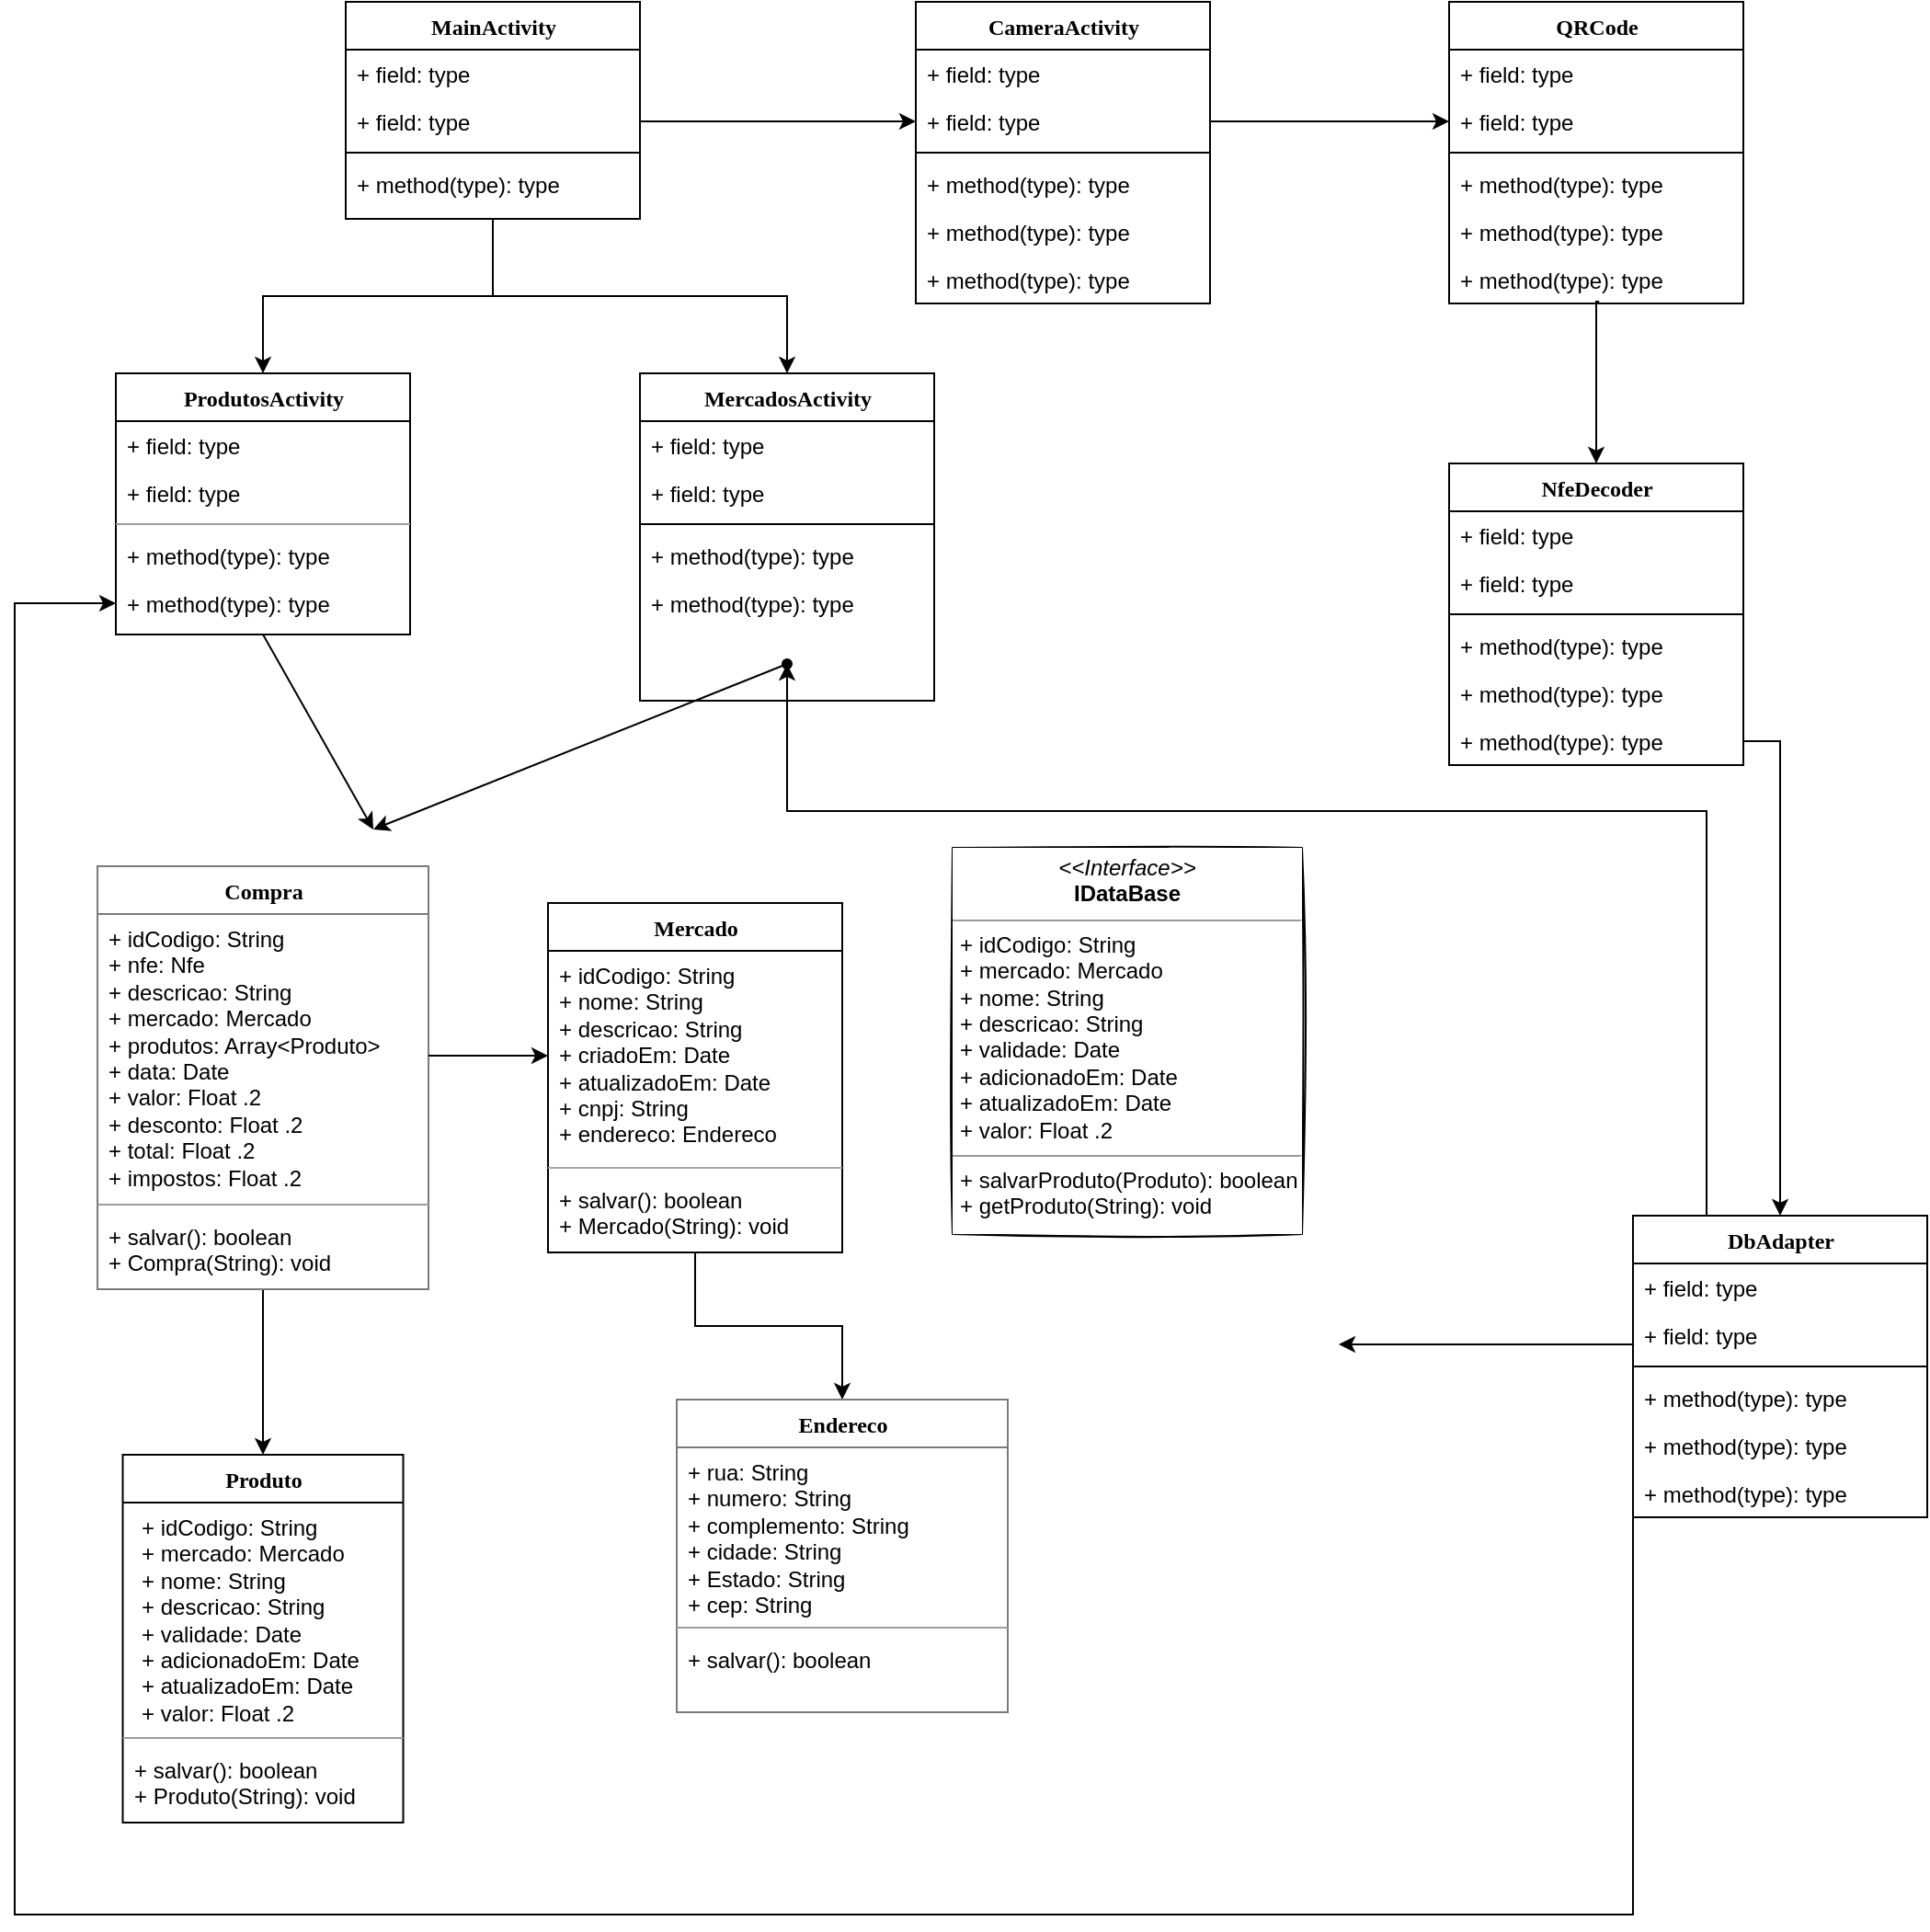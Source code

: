 <mxfile version="15.7.4" type="github">
  <diagram name="Page-1" id="6133507b-19e7-1e82-6fc7-422aa6c4b21f">
    <mxGraphModel dx="1801" dy="1779" grid="1" gridSize="10" guides="1" tooltips="1" connect="1" arrows="1" fold="1" page="1" pageScale="1" pageWidth="1100" pageHeight="850" background="none" math="0" shadow="0">
      <root>
        <mxCell id="0" />
        <mxCell id="1" parent="0" />
        <mxCell id="5zKXGd3uKck9Og05UXul-10" value="" style="rounded=0;whiteSpace=wrap;html=1;shadow=0;glass=0;labelBackgroundColor=default;sketch=1;fontColor=default;strokeColor=#FFFFFF;gradientColor=none;fillColor=none;" parent="1" vertex="1">
          <mxGeometry x="30" y="-390" width="700" height="560" as="geometry" />
        </mxCell>
        <mxCell id="235556782a83e6d0-1" value="Produto" style="swimlane;html=1;fontStyle=1;align=center;verticalAlign=top;childLayout=stackLayout;horizontal=1;startSize=26;horizontalStack=0;resizeParent=1;resizeLast=0;collapsible=1;marginBottom=0;swimlaneFillColor=rgba(255, 255, 255, 1);rounded=0;shadow=0;comic=0;labelBackgroundColor=default;strokeWidth=1;fillColor=rgba(255, 255, 255, 1);fontFamily=Verdana;fontSize=12;glass=0;fontColor=default;" parent="1" vertex="1">
          <mxGeometry x="68.75" y="-50" width="152.5" height="200" as="geometry">
            <mxRectangle x="35" y="436" width="90" height="26" as="alternateBounds" />
          </mxGeometry>
        </mxCell>
        <mxCell id="235556782a83e6d0-5" value="&lt;p style=&quot;margin: 0px 0px 0px 4px&quot;&gt;+ idCodigo: String&lt;br&gt;+ mercado: Mercado&lt;/p&gt;&lt;p style=&quot;margin: 0px 0px 0px 4px&quot;&gt;+ nome: String&lt;/p&gt;&lt;p style=&quot;margin: 0px 0px 0px 4px&quot;&gt;+ descricao: String&lt;/p&gt;&lt;p style=&quot;margin: 0px 0px 0px 4px&quot;&gt;+ validade: Date&lt;/p&gt;&lt;p style=&quot;margin: 0px 0px 0px 4px&quot;&gt;+ adicionadoEm: Date&lt;/p&gt;&lt;p style=&quot;margin: 0px 0px 0px 4px&quot;&gt;+ atualizadoEm: Date&lt;/p&gt;&lt;p style=&quot;margin: 0px 0px 0px 4px&quot;&gt;+ valor: Float .2&lt;/p&gt;" style="text;html=1;strokeColor=none;fillColor=none;align=left;verticalAlign=top;spacingLeft=4;spacingRight=4;whiteSpace=wrap;overflow=hidden;rotatable=0;points=[[0,0.5],[1,0.5]];portConstraint=eastwest;fontColor=default;labelBackgroundColor=default;" parent="235556782a83e6d0-1" vertex="1">
          <mxGeometry y="26" width="152.5" height="124" as="geometry" />
        </mxCell>
        <mxCell id="235556782a83e6d0-6" value="" style="line;html=1;strokeWidth=1;fillColor=none;align=left;verticalAlign=middle;spacingTop=-1;spacingLeft=3;spacingRight=3;rotatable=0;labelPosition=right;points=[];portConstraint=eastwest;fontColor=default;labelBackgroundColor=default;strokeColor=#9C9C9C;" parent="235556782a83e6d0-1" vertex="1">
          <mxGeometry y="150" width="152.5" height="8" as="geometry" />
        </mxCell>
        <mxCell id="235556782a83e6d0-7" value="&lt;span&gt;+ salvar(): boolean&lt;/span&gt;&lt;br&gt;&lt;span&gt;+ Produto(String): void&lt;/span&gt;" style="text;html=1;strokeColor=none;fillColor=none;align=left;verticalAlign=top;spacingLeft=4;spacingRight=4;whiteSpace=wrap;overflow=hidden;rotatable=0;points=[[0,0.5],[1,0.5]];portConstraint=eastwest;fontColor=default;labelBackgroundColor=default;" parent="235556782a83e6d0-1" vertex="1">
          <mxGeometry y="158" width="152.5" height="42" as="geometry" />
        </mxCell>
        <mxCell id="E9A5sJrMkBNimbFMF30y-5" style="edgeStyle=orthogonalEdgeStyle;rounded=0;orthogonalLoop=1;jettySize=auto;html=1;exitX=0.5;exitY=1;exitDx=0;exitDy=0;entryX=0.5;entryY=0;entryDx=0;entryDy=0;" edge="1" parent="1" source="78961159f06e98e8-17" target="78961159f06e98e8-95">
          <mxGeometry relative="1" as="geometry" />
        </mxCell>
        <mxCell id="E9A5sJrMkBNimbFMF30y-6" style="edgeStyle=orthogonalEdgeStyle;rounded=0;orthogonalLoop=1;jettySize=auto;html=1;exitX=0.5;exitY=1;exitDx=0;exitDy=0;entryX=0.5;entryY=0;entryDx=0;entryDy=0;" edge="1" parent="1" source="78961159f06e98e8-17" target="78961159f06e98e8-82">
          <mxGeometry relative="1" as="geometry" />
        </mxCell>
        <mxCell id="78961159f06e98e8-17" value="MainActivity" style="swimlane;html=1;fontStyle=1;align=center;verticalAlign=top;childLayout=stackLayout;horizontal=1;startSize=26;horizontalStack=0;resizeParent=1;resizeLast=0;collapsible=1;marginBottom=0;swimlaneFillColor=rgba(255, 255, 255, 1);rounded=0;shadow=0;comic=0;labelBackgroundColor=default;strokeWidth=1;fillColor=rgba(255, 255, 255, 1);fontFamily=Verdana;fontSize=12;glass=0;fontColor=default;" parent="1" vertex="1">
          <mxGeometry x="190" y="-840" width="160" height="118" as="geometry">
            <mxRectangle x="35" y="-118" width="100" height="26" as="alternateBounds" />
          </mxGeometry>
        </mxCell>
        <mxCell id="78961159f06e98e8-23" value="+ field: type" style="text;html=1;strokeColor=none;fillColor=none;align=left;verticalAlign=top;spacingLeft=4;spacingRight=4;whiteSpace=wrap;overflow=hidden;rotatable=0;points=[[0,0.5],[1,0.5]];portConstraint=eastwest;fontColor=default;labelBackgroundColor=default;" parent="78961159f06e98e8-17" vertex="1">
          <mxGeometry y="26" width="160" height="26" as="geometry" />
        </mxCell>
        <mxCell id="78961159f06e98e8-24" value="+ field: type" style="text;html=1;strokeColor=none;fillColor=none;align=left;verticalAlign=top;spacingLeft=4;spacingRight=4;whiteSpace=wrap;overflow=hidden;rotatable=0;points=[[0,0.5],[1,0.5]];portConstraint=eastwest;fontColor=default;labelBackgroundColor=default;" parent="78961159f06e98e8-17" vertex="1">
          <mxGeometry y="52" width="160" height="26" as="geometry" />
        </mxCell>
        <mxCell id="78961159f06e98e8-19" value="" style="line;html=1;strokeWidth=1;fillColor=none;align=left;verticalAlign=middle;spacingTop=-1;spacingLeft=3;spacingRight=3;rotatable=0;labelPosition=right;points=[];portConstraint=eastwest;fontColor=default;labelBackgroundColor=default;" parent="78961159f06e98e8-17" vertex="1">
          <mxGeometry y="78" width="160" height="8" as="geometry" />
        </mxCell>
        <mxCell id="78961159f06e98e8-27" value="+ method(type): type" style="text;html=1;strokeColor=none;fillColor=none;align=left;verticalAlign=top;spacingLeft=4;spacingRight=4;whiteSpace=wrap;overflow=hidden;rotatable=0;points=[[0,0.5],[1,0.5]];portConstraint=eastwest;fontColor=default;labelBackgroundColor=default;" parent="78961159f06e98e8-17" vertex="1">
          <mxGeometry y="86" width="160" height="26" as="geometry" />
        </mxCell>
        <mxCell id="78961159f06e98e8-43" value="CameraActivity" style="swimlane;html=1;fontStyle=1;align=center;verticalAlign=top;childLayout=stackLayout;horizontal=1;startSize=26;horizontalStack=0;resizeParent=1;resizeLast=0;collapsible=1;marginBottom=0;swimlaneFillColor=default;rounded=0;shadow=0;comic=0;labelBackgroundColor=default;strokeWidth=1;fillColor=default;fontFamily=Verdana;fontSize=12;swimlaneLine=1;glass=0;fontColor=default;" parent="1" vertex="1">
          <mxGeometry x="500" y="-840" width="160" height="164" as="geometry">
            <mxRectangle x="665" y="136.0" width="100" height="26" as="alternateBounds" />
          </mxGeometry>
        </mxCell>
        <mxCell id="78961159f06e98e8-44" value="+ field: type" style="text;html=1;strokeColor=none;fillColor=none;align=left;verticalAlign=top;spacingLeft=4;spacingRight=4;whiteSpace=wrap;overflow=hidden;rotatable=0;points=[[0,0.5],[1,0.5]];portConstraint=eastwest;fontColor=default;labelBackgroundColor=default;" parent="78961159f06e98e8-43" vertex="1">
          <mxGeometry y="26" width="160" height="26" as="geometry" />
        </mxCell>
        <mxCell id="78961159f06e98e8-45" value="+ field: type" style="text;html=1;strokeColor=none;fillColor=none;align=left;verticalAlign=top;spacingLeft=4;spacingRight=4;whiteSpace=wrap;overflow=hidden;rotatable=0;points=[[0,0.5],[1,0.5]];portConstraint=eastwest;fontColor=default;labelBackgroundColor=default;" parent="78961159f06e98e8-43" vertex="1">
          <mxGeometry y="52" width="160" height="26" as="geometry" />
        </mxCell>
        <mxCell id="78961159f06e98e8-51" value="" style="line;html=1;strokeWidth=1;fillColor=none;align=left;verticalAlign=middle;spacingTop=-1;spacingLeft=3;spacingRight=3;rotatable=0;labelPosition=right;points=[];portConstraint=eastwest;fontColor=default;labelBackgroundColor=default;" parent="78961159f06e98e8-43" vertex="1">
          <mxGeometry y="78" width="160" height="8" as="geometry" />
        </mxCell>
        <mxCell id="78961159f06e98e8-52" value="+ method(type): type" style="text;html=1;strokeColor=none;fillColor=none;align=left;verticalAlign=top;spacingLeft=4;spacingRight=4;whiteSpace=wrap;overflow=hidden;rotatable=0;points=[[0,0.5],[1,0.5]];portConstraint=eastwest;fontColor=default;labelBackgroundColor=default;" parent="78961159f06e98e8-43" vertex="1">
          <mxGeometry y="86" width="160" height="26" as="geometry" />
        </mxCell>
        <mxCell id="b94bc138ca980ef-2" value="+ method(type): type" style="text;html=1;strokeColor=none;fillColor=none;align=left;verticalAlign=top;spacingLeft=4;spacingRight=4;whiteSpace=wrap;overflow=hidden;rotatable=0;points=[[0,0.5],[1,0.5]];portConstraint=eastwest;fontColor=default;labelBackgroundColor=default;" parent="78961159f06e98e8-43" vertex="1">
          <mxGeometry y="112" width="160" height="26" as="geometry" />
        </mxCell>
        <mxCell id="b94bc138ca980ef-3" value="+ method(type): type" style="text;html=1;strokeColor=none;fillColor=none;align=left;verticalAlign=top;spacingLeft=4;spacingRight=4;whiteSpace=wrap;overflow=hidden;rotatable=0;points=[[0,0.5],[1,0.5]];portConstraint=eastwest;fontColor=default;labelBackgroundColor=default;" parent="78961159f06e98e8-43" vertex="1">
          <mxGeometry y="138" width="160" height="26" as="geometry" />
        </mxCell>
        <mxCell id="g6gI2_b0DA2nGjBc2nJV-2" value="" style="edgeStyle=orthogonalEdgeStyle;rounded=0;orthogonalLoop=1;jettySize=auto;html=1;entryX=0.5;entryY=0;entryDx=0;entryDy=0;" parent="1" source="78961159f06e98e8-69" target="78961159f06e98e8-108" edge="1">
          <mxGeometry relative="1" as="geometry" />
        </mxCell>
        <mxCell id="78961159f06e98e8-69" value="Mercado" style="swimlane;html=1;fontStyle=1;align=center;verticalAlign=top;childLayout=stackLayout;horizontal=1;startSize=26;horizontalStack=0;resizeParent=1;resizeLast=0;collapsible=1;marginBottom=0;swimlaneFillColor=rgba(255, 255, 255, 1);rounded=0;shadow=0;comic=0;labelBackgroundColor=default;strokeWidth=1;fillColor=rgba(255, 255, 255, 1);fontFamily=Verdana;fontSize=12;glass=0;fontColor=default;" parent="1" vertex="1">
          <mxGeometry x="300" y="-350" width="160" height="190" as="geometry" />
        </mxCell>
        <mxCell id="78961159f06e98e8-70" value="+ idCodigo: String&lt;br&gt;+ nome: String&lt;br&gt;+ descricao: String&lt;br&gt;+ criadoEm: Date&lt;br&gt;+ atualizadoEm: Date&lt;br&gt;+ cnpj: String&lt;br&gt;+ endereco: Endereco" style="text;html=1;strokeColor=none;fillColor=none;align=left;verticalAlign=top;spacingLeft=4;spacingRight=4;whiteSpace=wrap;overflow=hidden;rotatable=0;points=[[0,0.5],[1,0.5]];portConstraint=eastwest;fontColor=default;labelBackgroundColor=default;" parent="78961159f06e98e8-69" vertex="1">
          <mxGeometry y="26" width="160" height="114" as="geometry" />
        </mxCell>
        <mxCell id="78961159f06e98e8-77" value="" style="line;html=1;strokeWidth=1;fillColor=none;align=left;verticalAlign=middle;spacingTop=-1;spacingLeft=3;spacingRight=3;rotatable=0;labelPosition=right;points=[];portConstraint=eastwest;fontColor=default;labelBackgroundColor=default;strokeColor=#A6A6A6;" parent="78961159f06e98e8-69" vertex="1">
          <mxGeometry y="140" width="160" height="8" as="geometry" />
        </mxCell>
        <mxCell id="5zKXGd3uKck9Og05UXul-4" value="&lt;span&gt;+ salvar(): boolean&lt;/span&gt;&lt;br&gt;&lt;span&gt;+ Mercado(String): void&lt;/span&gt;" style="text;html=1;strokeColor=none;fillColor=none;align=left;verticalAlign=top;spacingLeft=4;spacingRight=4;whiteSpace=wrap;overflow=hidden;rotatable=0;points=[[0,0.5],[1,0.5]];portConstraint=eastwest;fontColor=default;labelBackgroundColor=default;" parent="78961159f06e98e8-69" vertex="1">
          <mxGeometry y="148" width="160" height="42" as="geometry" />
        </mxCell>
        <mxCell id="E9A5sJrMkBNimbFMF30y-35" style="rounded=0;orthogonalLoop=1;jettySize=auto;html=1;exitX=0.5;exitY=1;exitDx=0;exitDy=0;entryX=0.25;entryY=0;entryDx=0;entryDy=0;" edge="1" parent="1" source="78961159f06e98e8-82" target="5zKXGd3uKck9Og05UXul-10">
          <mxGeometry relative="1" as="geometry" />
        </mxCell>
        <mxCell id="78961159f06e98e8-82" value="ProdutosActivity" style="swimlane;html=1;fontStyle=1;align=center;verticalAlign=top;childLayout=stackLayout;horizontal=1;startSize=26;horizontalStack=0;resizeParent=1;resizeLast=0;collapsible=1;marginBottom=0;swimlaneFillColor=rgba(255, 255, 255, 1);rounded=0;shadow=0;comic=0;labelBackgroundColor=default;strokeWidth=1;fillColor=rgba(255, 255, 255, 1);fontFamily=Verdana;fontSize=12;glass=0;fontColor=default;" parent="1" vertex="1">
          <mxGeometry x="65" y="-638" width="160" height="142" as="geometry" />
        </mxCell>
        <mxCell id="78961159f06e98e8-84" value="+ field: type" style="text;html=1;strokeColor=none;fillColor=none;align=left;verticalAlign=top;spacingLeft=4;spacingRight=4;whiteSpace=wrap;overflow=hidden;rotatable=0;points=[[0,0.5],[1,0.5]];portConstraint=eastwest;fontColor=default;labelBackgroundColor=default;" parent="78961159f06e98e8-82" vertex="1">
          <mxGeometry y="26" width="160" height="26" as="geometry" />
        </mxCell>
        <mxCell id="78961159f06e98e8-89" value="+ field: type" style="text;html=1;strokeColor=none;fillColor=none;align=left;verticalAlign=top;spacingLeft=4;spacingRight=4;whiteSpace=wrap;overflow=hidden;rotatable=0;points=[[0,0.5],[1,0.5]];portConstraint=eastwest;fontColor=default;labelBackgroundColor=default;" parent="78961159f06e98e8-82" vertex="1">
          <mxGeometry y="52" width="160" height="26" as="geometry" />
        </mxCell>
        <mxCell id="78961159f06e98e8-90" value="" style="line;html=1;strokeWidth=1;fillColor=none;align=left;verticalAlign=middle;spacingTop=-1;spacingLeft=3;spacingRight=3;rotatable=0;labelPosition=right;points=[];portConstraint=eastwest;fontColor=default;labelBackgroundColor=default;strokeColor=#9C9C9C;" parent="78961159f06e98e8-82" vertex="1">
          <mxGeometry y="78" width="160" height="8" as="geometry" />
        </mxCell>
        <mxCell id="78961159f06e98e8-94" value="+ method(type): type" style="text;html=1;strokeColor=none;fillColor=none;align=left;verticalAlign=top;spacingLeft=4;spacingRight=4;whiteSpace=wrap;overflow=hidden;rotatable=0;points=[[0,0.5],[1,0.5]];portConstraint=eastwest;fontColor=default;labelBackgroundColor=default;" parent="78961159f06e98e8-82" vertex="1">
          <mxGeometry y="86" width="160" height="26" as="geometry" />
        </mxCell>
        <mxCell id="b94bc138ca980ef-4" value="+ method(type): type" style="text;html=1;strokeColor=none;fillColor=none;align=left;verticalAlign=top;spacingLeft=4;spacingRight=4;whiteSpace=wrap;overflow=hidden;rotatable=0;points=[[0,0.5],[1,0.5]];portConstraint=eastwest;fontColor=default;labelBackgroundColor=default;" parent="78961159f06e98e8-82" vertex="1">
          <mxGeometry y="112" width="160" height="26" as="geometry" />
        </mxCell>
        <mxCell id="78961159f06e98e8-95" value="MercadosActivity" style="swimlane;html=1;fontStyle=1;align=center;verticalAlign=top;childLayout=stackLayout;horizontal=1;startSize=26;horizontalStack=0;resizeParent=1;resizeLast=0;collapsible=1;marginBottom=0;swimlaneFillColor=#ffffff;rounded=0;shadow=0;comic=0;labelBackgroundColor=default;strokeWidth=1;fillColor=none;fontFamily=Verdana;fontSize=12;fontColor=default;" parent="1" vertex="1">
          <mxGeometry x="350" y="-638" width="160" height="178" as="geometry" />
        </mxCell>
        <mxCell id="78961159f06e98e8-96" value="+ field: type" style="text;html=1;strokeColor=none;fillColor=none;align=left;verticalAlign=top;spacingLeft=4;spacingRight=4;whiteSpace=wrap;overflow=hidden;rotatable=0;points=[[0,0.5],[1,0.5]];portConstraint=eastwest;fontColor=default;labelBackgroundColor=default;" parent="78961159f06e98e8-95" vertex="1">
          <mxGeometry y="26" width="160" height="26" as="geometry" />
        </mxCell>
        <mxCell id="78961159f06e98e8-102" value="+ field: type" style="text;html=1;strokeColor=none;fillColor=none;align=left;verticalAlign=top;spacingLeft=4;spacingRight=4;whiteSpace=wrap;overflow=hidden;rotatable=0;points=[[0,0.5],[1,0.5]];portConstraint=eastwest;fontColor=default;labelBackgroundColor=default;" parent="78961159f06e98e8-95" vertex="1">
          <mxGeometry y="52" width="160" height="26" as="geometry" />
        </mxCell>
        <mxCell id="78961159f06e98e8-103" value="" style="line;html=1;strokeWidth=1;fillColor=none;align=left;verticalAlign=middle;spacingTop=-1;spacingLeft=3;spacingRight=3;rotatable=0;labelPosition=right;points=[];portConstraint=eastwest;fontColor=default;labelBackgroundColor=default;" parent="78961159f06e98e8-95" vertex="1">
          <mxGeometry y="78" width="160" height="8" as="geometry" />
        </mxCell>
        <mxCell id="78961159f06e98e8-104" value="+ method(type): type" style="text;html=1;strokeColor=none;fillColor=none;align=left;verticalAlign=top;spacingLeft=4;spacingRight=4;whiteSpace=wrap;overflow=hidden;rotatable=0;points=[[0,0.5],[1,0.5]];portConstraint=eastwest;fontColor=default;labelBackgroundColor=default;" parent="78961159f06e98e8-95" vertex="1">
          <mxGeometry y="86" width="160" height="26" as="geometry" />
        </mxCell>
        <mxCell id="b94bc138ca980ef-5" value="+ method(type): type" style="text;html=1;strokeColor=none;fillColor=none;align=left;verticalAlign=top;spacingLeft=4;spacingRight=4;whiteSpace=wrap;overflow=hidden;rotatable=0;points=[[0,0.5],[1,0.5]];portConstraint=eastwest;fontColor=default;labelBackgroundColor=default;" parent="78961159f06e98e8-95" vertex="1">
          <mxGeometry y="112" width="160" height="26" as="geometry" />
        </mxCell>
        <mxCell id="E9A5sJrMkBNimbFMF30y-1" value="" style="shape=waypoint;size=6;pointerEvents=1;points=[];fillColor=rgba(255, 255, 255, 1);resizable=0;rotatable=0;perimeter=centerPerimeter;snapToPoint=1;rounded=0;shadow=0;fontFamily=Verdana;fontStyle=1;verticalAlign=top;strokeWidth=1;swimlaneFillColor=rgba(255, 255, 255, 1);glass=0;labelBackgroundColor=rgba(42, 42, 42, 1);startSize=26;comic=0;" vertex="1" parent="78961159f06e98e8-95">
          <mxGeometry y="138" width="160" height="40" as="geometry" />
        </mxCell>
        <mxCell id="78961159f06e98e8-108" value="Endereco" style="swimlane;html=1;fontStyle=1;align=center;verticalAlign=top;childLayout=stackLayout;horizontal=1;startSize=26;horizontalStack=0;resizeParent=1;resizeLast=0;collapsible=1;marginBottom=0;swimlaneFillColor=rgba(255, 255, 255, 1);rounded=0;shadow=0;comic=0;labelBackgroundColor=default;strokeWidth=1;fillColor=rgba(255, 255, 255, 1);fontFamily=Verdana;fontSize=12;glass=0;fontColor=default;strokeColor=#7A7A7A;" parent="1" vertex="1">
          <mxGeometry x="370" y="-80" width="180" height="170" as="geometry" />
        </mxCell>
        <mxCell id="78961159f06e98e8-109" value="+ rua: String&lt;br&gt;+ numero: String&lt;br&gt;+ complemento: String&lt;br&gt;+ cidade: String&lt;br&gt;+ Estado: String&lt;br&gt;+ cep: String" style="text;html=1;strokeColor=none;fillColor=none;align=left;verticalAlign=top;spacingLeft=4;spacingRight=4;whiteSpace=wrap;overflow=hidden;rotatable=0;points=[[0,0.5],[1,0.5]];portConstraint=eastwest;fontColor=default;labelBackgroundColor=default;" parent="78961159f06e98e8-108" vertex="1">
          <mxGeometry y="26" width="180" height="94" as="geometry" />
        </mxCell>
        <mxCell id="78961159f06e98e8-116" value="" style="line;html=1;strokeWidth=1;fillColor=none;align=left;verticalAlign=middle;spacingTop=-1;spacingLeft=3;spacingRight=3;rotatable=0;labelPosition=right;points=[];portConstraint=eastwest;fontColor=default;labelBackgroundColor=default;strokeColor=#9E9E9E;" parent="78961159f06e98e8-108" vertex="1">
          <mxGeometry y="120" width="180" height="8" as="geometry" />
        </mxCell>
        <mxCell id="78961159f06e98e8-117" value="+ salvar(): boolean" style="text;html=1;strokeColor=none;fillColor=none;align=left;verticalAlign=top;spacingLeft=4;spacingRight=4;whiteSpace=wrap;overflow=hidden;rotatable=0;points=[[0,0.5],[1,0.5]];portConstraint=eastwest;fontColor=default;labelBackgroundColor=default;" parent="78961159f06e98e8-108" vertex="1">
          <mxGeometry y="128" width="180" height="42" as="geometry" />
        </mxCell>
        <mxCell id="g6gI2_b0DA2nGjBc2nJV-3" value="" style="edgeStyle=orthogonalEdgeStyle;rounded=0;orthogonalLoop=1;jettySize=auto;html=1;entryX=0.5;entryY=0;entryDx=0;entryDy=0;" parent="1" source="5zKXGd3uKck9Og05UXul-5" target="235556782a83e6d0-1" edge="1">
          <mxGeometry relative="1" as="geometry" />
        </mxCell>
        <mxCell id="5zKXGd3uKck9Og05UXul-5" value="Compra" style="swimlane;html=1;fontStyle=1;align=center;verticalAlign=top;childLayout=stackLayout;horizontal=1;startSize=26;horizontalStack=0;resizeParent=1;resizeLast=0;collapsible=1;marginBottom=0;swimlaneFillColor=rgba(255, 255, 255, 1);rounded=0;shadow=0;comic=0;labelBackgroundColor=default;strokeWidth=1;fillColor=rgba(255, 255, 255, 1);fontFamily=Verdana;fontSize=12;glass=0;fontColor=default;strokeColor=#7A7A7A;" parent="1" vertex="1">
          <mxGeometry x="55" y="-370" width="180" height="230" as="geometry" />
        </mxCell>
        <mxCell id="5zKXGd3uKck9Og05UXul-6" value="+ idCodigo: String&lt;br&gt;+ nfe: Nfe&lt;br&gt;+ descricao: String&lt;br&gt;+ mercado: Mercado&lt;br&gt;+ produtos: Array&amp;lt;Produto&amp;gt;&lt;br&gt;+ data: Date&lt;br&gt;+ valor: Float .2&lt;br&gt;+ desconto: Float .2&lt;br&gt;+ total: Float .2&lt;br&gt;+ impostos: Float .2" style="text;html=1;strokeColor=none;fillColor=none;align=left;verticalAlign=top;spacingLeft=4;spacingRight=4;whiteSpace=wrap;overflow=hidden;rotatable=0;points=[[0,0.5],[1,0.5]];portConstraint=eastwest;fontColor=default;labelBackgroundColor=default;" parent="5zKXGd3uKck9Og05UXul-5" vertex="1">
          <mxGeometry y="26" width="180" height="154" as="geometry" />
        </mxCell>
        <mxCell id="5zKXGd3uKck9Og05UXul-7" value="" style="line;html=1;strokeWidth=1;fillColor=none;align=left;verticalAlign=middle;spacingTop=-1;spacingLeft=3;spacingRight=3;rotatable=0;labelPosition=right;points=[];portConstraint=eastwest;fontColor=default;labelBackgroundColor=default;strokeColor=#9E9E9E;" parent="5zKXGd3uKck9Og05UXul-5" vertex="1">
          <mxGeometry y="180" width="180" height="8" as="geometry" />
        </mxCell>
        <mxCell id="5zKXGd3uKck9Og05UXul-8" value="+ salvar(): boolean&lt;br&gt;+ Compra(String): void" style="text;html=1;strokeColor=none;fillColor=none;align=left;verticalAlign=top;spacingLeft=4;spacingRight=4;whiteSpace=wrap;overflow=hidden;rotatable=0;points=[[0,0.5],[1,0.5]];portConstraint=eastwest;fontColor=default;labelBackgroundColor=default;" parent="5zKXGd3uKck9Og05UXul-5" vertex="1">
          <mxGeometry y="188" width="180" height="42" as="geometry" />
        </mxCell>
        <mxCell id="5zKXGd3uKck9Og05UXul-9" value="&lt;p style=&quot;margin: 0px ; margin-top: 4px ; text-align: center&quot;&gt;&lt;i&gt;&amp;lt;&amp;lt;Interface&amp;gt;&amp;gt;&lt;/i&gt;&lt;br&gt;&lt;b&gt;IDataBase&lt;/b&gt;&lt;/p&gt;&lt;hr size=&quot;1&quot;&gt;&lt;p style=&quot;margin: 0px ; margin-left: 4px&quot;&gt;+ idCodigo: String&lt;br&gt;+ mercado: Mercado&lt;/p&gt;&lt;p style=&quot;margin: 0px ; margin-left: 4px&quot;&gt;+ nome: String&lt;/p&gt;&lt;p style=&quot;margin: 0px ; margin-left: 4px&quot;&gt;+ descricao: String&lt;/p&gt;&lt;p style=&quot;margin: 0px ; margin-left: 4px&quot;&gt;+ validade: Date&lt;/p&gt;&lt;p style=&quot;margin: 0px ; margin-left: 4px&quot;&gt;+ adicionadoEm: Date&lt;/p&gt;&lt;p style=&quot;margin: 0px ; margin-left: 4px&quot;&gt;+ atualizadoEm: Date&lt;/p&gt;&lt;p style=&quot;margin: 0px ; margin-left: 4px&quot;&gt;+ valor: Float .2&lt;br&gt;&lt;/p&gt;&lt;hr size=&quot;1&quot;&gt;&lt;p style=&quot;margin: 0px ; margin-left: 4px&quot;&gt;+ salvarProduto(Produto): boolean&lt;br&gt;+ getProduto(String): void&lt;/p&gt;" style="verticalAlign=top;align=left;overflow=fill;fontSize=12;fontFamily=Helvetica;html=1;rounded=0;shadow=0;comic=0;labelBackgroundColor=default;strokeWidth=1;fontColor=default;strokeColor=default;sketch=1;glass=0;" parent="1" vertex="1">
          <mxGeometry x="520" y="-380" width="190" height="210" as="geometry" />
        </mxCell>
        <mxCell id="g6gI2_b0DA2nGjBc2nJV-1" value="" style="edgeStyle=orthogonalEdgeStyle;rounded=0;orthogonalLoop=1;jettySize=auto;html=1;entryX=0;entryY=0.5;entryDx=0;entryDy=0;" parent="1" source="5zKXGd3uKck9Og05UXul-6" target="78961159f06e98e8-70" edge="1">
          <mxGeometry relative="1" as="geometry" />
        </mxCell>
        <mxCell id="E9A5sJrMkBNimbFMF30y-7" value="QRCode" style="swimlane;html=1;fontStyle=1;align=center;verticalAlign=top;childLayout=stackLayout;horizontal=1;startSize=26;horizontalStack=0;resizeParent=1;resizeLast=0;collapsible=1;marginBottom=0;swimlaneFillColor=default;rounded=0;shadow=0;comic=0;labelBackgroundColor=default;strokeWidth=1;fillColor=default;fontFamily=Verdana;fontSize=12;swimlaneLine=1;glass=0;fontColor=default;" vertex="1" parent="1">
          <mxGeometry x="790" y="-840" width="160" height="164" as="geometry">
            <mxRectangle x="665" y="136.0" width="100" height="26" as="alternateBounds" />
          </mxGeometry>
        </mxCell>
        <mxCell id="E9A5sJrMkBNimbFMF30y-8" value="+ field: type" style="text;html=1;strokeColor=none;fillColor=none;align=left;verticalAlign=top;spacingLeft=4;spacingRight=4;whiteSpace=wrap;overflow=hidden;rotatable=0;points=[[0,0.5],[1,0.5]];portConstraint=eastwest;fontColor=default;labelBackgroundColor=default;" vertex="1" parent="E9A5sJrMkBNimbFMF30y-7">
          <mxGeometry y="26" width="160" height="26" as="geometry" />
        </mxCell>
        <mxCell id="E9A5sJrMkBNimbFMF30y-9" value="+ field: type" style="text;html=1;strokeColor=none;fillColor=none;align=left;verticalAlign=top;spacingLeft=4;spacingRight=4;whiteSpace=wrap;overflow=hidden;rotatable=0;points=[[0,0.5],[1,0.5]];portConstraint=eastwest;fontColor=default;labelBackgroundColor=default;" vertex="1" parent="E9A5sJrMkBNimbFMF30y-7">
          <mxGeometry y="52" width="160" height="26" as="geometry" />
        </mxCell>
        <mxCell id="E9A5sJrMkBNimbFMF30y-10" value="" style="line;html=1;strokeWidth=1;fillColor=none;align=left;verticalAlign=middle;spacingTop=-1;spacingLeft=3;spacingRight=3;rotatable=0;labelPosition=right;points=[];portConstraint=eastwest;fontColor=default;labelBackgroundColor=default;" vertex="1" parent="E9A5sJrMkBNimbFMF30y-7">
          <mxGeometry y="78" width="160" height="8" as="geometry" />
        </mxCell>
        <mxCell id="E9A5sJrMkBNimbFMF30y-11" value="+ method(type): type" style="text;html=1;strokeColor=none;fillColor=none;align=left;verticalAlign=top;spacingLeft=4;spacingRight=4;whiteSpace=wrap;overflow=hidden;rotatable=0;points=[[0,0.5],[1,0.5]];portConstraint=eastwest;fontColor=default;labelBackgroundColor=default;" vertex="1" parent="E9A5sJrMkBNimbFMF30y-7">
          <mxGeometry y="86" width="160" height="26" as="geometry" />
        </mxCell>
        <mxCell id="E9A5sJrMkBNimbFMF30y-12" value="+ method(type): type" style="text;html=1;strokeColor=none;fillColor=none;align=left;verticalAlign=top;spacingLeft=4;spacingRight=4;whiteSpace=wrap;overflow=hidden;rotatable=0;points=[[0,0.5],[1,0.5]];portConstraint=eastwest;fontColor=default;labelBackgroundColor=default;" vertex="1" parent="E9A5sJrMkBNimbFMF30y-7">
          <mxGeometry y="112" width="160" height="26" as="geometry" />
        </mxCell>
        <mxCell id="E9A5sJrMkBNimbFMF30y-13" value="+ method(type): type" style="text;html=1;strokeColor=none;fillColor=none;align=left;verticalAlign=top;spacingLeft=4;spacingRight=4;whiteSpace=wrap;overflow=hidden;rotatable=0;points=[[0,0.5],[1,0.5]];portConstraint=eastwest;fontColor=default;labelBackgroundColor=default;" vertex="1" parent="E9A5sJrMkBNimbFMF30y-7">
          <mxGeometry y="138" width="160" height="26" as="geometry" />
        </mxCell>
        <mxCell id="E9A5sJrMkBNimbFMF30y-14" value="NfeDecoder" style="swimlane;html=1;fontStyle=1;align=center;verticalAlign=top;childLayout=stackLayout;horizontal=1;startSize=26;horizontalStack=0;resizeParent=1;resizeLast=0;collapsible=1;marginBottom=0;swimlaneFillColor=default;rounded=0;shadow=0;comic=0;labelBackgroundColor=default;strokeWidth=1;fillColor=default;fontFamily=Verdana;fontSize=12;swimlaneLine=1;glass=0;fontColor=default;" vertex="1" parent="1">
          <mxGeometry x="790" y="-589" width="160" height="164" as="geometry">
            <mxRectangle x="665" y="136.0" width="100" height="26" as="alternateBounds" />
          </mxGeometry>
        </mxCell>
        <mxCell id="E9A5sJrMkBNimbFMF30y-15" value="+ field: type" style="text;html=1;strokeColor=none;fillColor=none;align=left;verticalAlign=top;spacingLeft=4;spacingRight=4;whiteSpace=wrap;overflow=hidden;rotatable=0;points=[[0,0.5],[1,0.5]];portConstraint=eastwest;fontColor=default;labelBackgroundColor=default;" vertex="1" parent="E9A5sJrMkBNimbFMF30y-14">
          <mxGeometry y="26" width="160" height="26" as="geometry" />
        </mxCell>
        <mxCell id="E9A5sJrMkBNimbFMF30y-16" value="+ field: type" style="text;html=1;strokeColor=none;fillColor=none;align=left;verticalAlign=top;spacingLeft=4;spacingRight=4;whiteSpace=wrap;overflow=hidden;rotatable=0;points=[[0,0.5],[1,0.5]];portConstraint=eastwest;fontColor=default;labelBackgroundColor=default;" vertex="1" parent="E9A5sJrMkBNimbFMF30y-14">
          <mxGeometry y="52" width="160" height="26" as="geometry" />
        </mxCell>
        <mxCell id="E9A5sJrMkBNimbFMF30y-17" value="" style="line;html=1;strokeWidth=1;fillColor=none;align=left;verticalAlign=middle;spacingTop=-1;spacingLeft=3;spacingRight=3;rotatable=0;labelPosition=right;points=[];portConstraint=eastwest;fontColor=default;labelBackgroundColor=default;" vertex="1" parent="E9A5sJrMkBNimbFMF30y-14">
          <mxGeometry y="78" width="160" height="8" as="geometry" />
        </mxCell>
        <mxCell id="E9A5sJrMkBNimbFMF30y-18" value="+ method(type): type" style="text;html=1;strokeColor=none;fillColor=none;align=left;verticalAlign=top;spacingLeft=4;spacingRight=4;whiteSpace=wrap;overflow=hidden;rotatable=0;points=[[0,0.5],[1,0.5]];portConstraint=eastwest;fontColor=default;labelBackgroundColor=default;" vertex="1" parent="E9A5sJrMkBNimbFMF30y-14">
          <mxGeometry y="86" width="160" height="26" as="geometry" />
        </mxCell>
        <mxCell id="E9A5sJrMkBNimbFMF30y-19" value="+ method(type): type" style="text;html=1;strokeColor=none;fillColor=none;align=left;verticalAlign=top;spacingLeft=4;spacingRight=4;whiteSpace=wrap;overflow=hidden;rotatable=0;points=[[0,0.5],[1,0.5]];portConstraint=eastwest;fontColor=default;labelBackgroundColor=default;" vertex="1" parent="E9A5sJrMkBNimbFMF30y-14">
          <mxGeometry y="112" width="160" height="26" as="geometry" />
        </mxCell>
        <mxCell id="E9A5sJrMkBNimbFMF30y-20" value="+ method(type): type" style="text;html=1;strokeColor=none;fillColor=none;align=left;verticalAlign=top;spacingLeft=4;spacingRight=4;whiteSpace=wrap;overflow=hidden;rotatable=0;points=[[0,0.5],[1,0.5]];portConstraint=eastwest;fontColor=default;labelBackgroundColor=default;" vertex="1" parent="E9A5sJrMkBNimbFMF30y-14">
          <mxGeometry y="138" width="160" height="26" as="geometry" />
        </mxCell>
        <mxCell id="E9A5sJrMkBNimbFMF30y-34" style="edgeStyle=orthogonalEdgeStyle;rounded=0;orthogonalLoop=1;jettySize=auto;html=1;exitX=0.25;exitY=0;exitDx=0;exitDy=0;entryX=1.016;entryY=0.211;entryDx=0;entryDy=0;entryPerimeter=0;" edge="1" parent="1" source="E9A5sJrMkBNimbFMF30y-21" target="E9A5sJrMkBNimbFMF30y-1">
          <mxGeometry relative="1" as="geometry">
            <mxPoint x="900" y="-250" as="targetPoint" />
            <Array as="points">
              <mxPoint x="930" y="-400" />
              <mxPoint x="430" y="-400" />
            </Array>
          </mxGeometry>
        </mxCell>
        <mxCell id="E9A5sJrMkBNimbFMF30y-21" value="DbAdapter" style="swimlane;html=1;fontStyle=1;align=center;verticalAlign=top;childLayout=stackLayout;horizontal=1;startSize=26;horizontalStack=0;resizeParent=1;resizeLast=0;collapsible=1;marginBottom=0;swimlaneFillColor=default;rounded=0;shadow=0;comic=0;labelBackgroundColor=default;strokeWidth=1;fillColor=default;fontFamily=Verdana;fontSize=12;swimlaneLine=1;glass=0;fontColor=default;" vertex="1" parent="1">
          <mxGeometry x="890" y="-180" width="160" height="164" as="geometry">
            <mxRectangle x="665" y="136.0" width="100" height="26" as="alternateBounds" />
          </mxGeometry>
        </mxCell>
        <mxCell id="E9A5sJrMkBNimbFMF30y-22" value="+ field: type" style="text;html=1;strokeColor=none;fillColor=none;align=left;verticalAlign=top;spacingLeft=4;spacingRight=4;whiteSpace=wrap;overflow=hidden;rotatable=0;points=[[0,0.5],[1,0.5]];portConstraint=eastwest;fontColor=default;labelBackgroundColor=default;" vertex="1" parent="E9A5sJrMkBNimbFMF30y-21">
          <mxGeometry y="26" width="160" height="26" as="geometry" />
        </mxCell>
        <mxCell id="E9A5sJrMkBNimbFMF30y-23" value="+ field: type" style="text;html=1;strokeColor=none;fillColor=none;align=left;verticalAlign=top;spacingLeft=4;spacingRight=4;whiteSpace=wrap;overflow=hidden;rotatable=0;points=[[0,0.5],[1,0.5]];portConstraint=eastwest;fontColor=default;labelBackgroundColor=default;" vertex="1" parent="E9A5sJrMkBNimbFMF30y-21">
          <mxGeometry y="52" width="160" height="26" as="geometry" />
        </mxCell>
        <mxCell id="E9A5sJrMkBNimbFMF30y-24" value="" style="line;html=1;strokeWidth=1;fillColor=none;align=left;verticalAlign=middle;spacingTop=-1;spacingLeft=3;spacingRight=3;rotatable=0;labelPosition=right;points=[];portConstraint=eastwest;fontColor=default;labelBackgroundColor=default;" vertex="1" parent="E9A5sJrMkBNimbFMF30y-21">
          <mxGeometry y="78" width="160" height="8" as="geometry" />
        </mxCell>
        <mxCell id="E9A5sJrMkBNimbFMF30y-25" value="+ method(type): type" style="text;html=1;strokeColor=none;fillColor=none;align=left;verticalAlign=top;spacingLeft=4;spacingRight=4;whiteSpace=wrap;overflow=hidden;rotatable=0;points=[[0,0.5],[1,0.5]];portConstraint=eastwest;fontColor=default;labelBackgroundColor=default;" vertex="1" parent="E9A5sJrMkBNimbFMF30y-21">
          <mxGeometry y="86" width="160" height="26" as="geometry" />
        </mxCell>
        <mxCell id="E9A5sJrMkBNimbFMF30y-26" value="+ method(type): type" style="text;html=1;strokeColor=none;fillColor=none;align=left;verticalAlign=top;spacingLeft=4;spacingRight=4;whiteSpace=wrap;overflow=hidden;rotatable=0;points=[[0,0.5],[1,0.5]];portConstraint=eastwest;fontColor=default;labelBackgroundColor=default;" vertex="1" parent="E9A5sJrMkBNimbFMF30y-21">
          <mxGeometry y="112" width="160" height="26" as="geometry" />
        </mxCell>
        <mxCell id="E9A5sJrMkBNimbFMF30y-27" value="+ method(type): type" style="text;html=1;strokeColor=none;fillColor=none;align=left;verticalAlign=top;spacingLeft=4;spacingRight=4;whiteSpace=wrap;overflow=hidden;rotatable=0;points=[[0,0.5],[1,0.5]];portConstraint=eastwest;fontColor=default;labelBackgroundColor=default;" vertex="1" parent="E9A5sJrMkBNimbFMF30y-21">
          <mxGeometry y="138" width="160" height="26" as="geometry" />
        </mxCell>
        <mxCell id="E9A5sJrMkBNimbFMF30y-28" style="edgeStyle=orthogonalEdgeStyle;rounded=0;orthogonalLoop=1;jettySize=auto;html=1;exitX=1;exitY=0.5;exitDx=0;exitDy=0;entryX=0;entryY=0.5;entryDx=0;entryDy=0;" edge="1" parent="1" source="78961159f06e98e8-24" target="78961159f06e98e8-45">
          <mxGeometry relative="1" as="geometry" />
        </mxCell>
        <mxCell id="E9A5sJrMkBNimbFMF30y-29" style="edgeStyle=orthogonalEdgeStyle;rounded=0;orthogonalLoop=1;jettySize=auto;html=1;exitX=1;exitY=0.5;exitDx=0;exitDy=0;entryX=0;entryY=0.5;entryDx=0;entryDy=0;" edge="1" parent="1" source="78961159f06e98e8-45" target="E9A5sJrMkBNimbFMF30y-9">
          <mxGeometry relative="1" as="geometry" />
        </mxCell>
        <mxCell id="E9A5sJrMkBNimbFMF30y-30" style="edgeStyle=orthogonalEdgeStyle;rounded=0;orthogonalLoop=1;jettySize=auto;html=1;exitX=0.51;exitY=0.962;exitDx=0;exitDy=0;entryX=0.5;entryY=0;entryDx=0;entryDy=0;exitPerimeter=0;" edge="1" parent="1" source="E9A5sJrMkBNimbFMF30y-13" target="E9A5sJrMkBNimbFMF30y-14">
          <mxGeometry relative="1" as="geometry">
            <Array as="points">
              <mxPoint x="870" y="-677" />
            </Array>
          </mxGeometry>
        </mxCell>
        <mxCell id="E9A5sJrMkBNimbFMF30y-31" style="edgeStyle=orthogonalEdgeStyle;rounded=0;orthogonalLoop=1;jettySize=auto;html=1;exitX=1;exitY=0.5;exitDx=0;exitDy=0;entryX=0.5;entryY=0;entryDx=0;entryDy=0;" edge="1" parent="1" source="E9A5sJrMkBNimbFMF30y-20" target="E9A5sJrMkBNimbFMF30y-21">
          <mxGeometry relative="1" as="geometry" />
        </mxCell>
        <mxCell id="E9A5sJrMkBNimbFMF30y-32" style="edgeStyle=orthogonalEdgeStyle;rounded=0;orthogonalLoop=1;jettySize=auto;html=1;exitX=0;exitY=0.5;exitDx=0;exitDy=0;entryX=1;entryY=0.5;entryDx=0;entryDy=0;" edge="1" parent="1" source="E9A5sJrMkBNimbFMF30y-23" target="5zKXGd3uKck9Og05UXul-10">
          <mxGeometry relative="1" as="geometry">
            <Array as="points">
              <mxPoint x="890" y="-110" />
            </Array>
          </mxGeometry>
        </mxCell>
        <mxCell id="E9A5sJrMkBNimbFMF30y-33" style="edgeStyle=orthogonalEdgeStyle;rounded=0;orthogonalLoop=1;jettySize=auto;html=1;exitX=0;exitY=0.5;exitDx=0;exitDy=0;entryX=0;entryY=0.5;entryDx=0;entryDy=0;" edge="1" parent="1" source="E9A5sJrMkBNimbFMF30y-27" target="b94bc138ca980ef-4">
          <mxGeometry relative="1" as="geometry">
            <Array as="points">
              <mxPoint x="890" y="200" />
              <mxPoint x="10" y="200" />
              <mxPoint x="10" y="-513" />
            </Array>
          </mxGeometry>
        </mxCell>
        <mxCell id="E9A5sJrMkBNimbFMF30y-36" style="edgeStyle=none;rounded=0;orthogonalLoop=1;jettySize=auto;html=1;entryX=0.25;entryY=0;entryDx=0;entryDy=0;" edge="1" parent="1" source="E9A5sJrMkBNimbFMF30y-1" target="5zKXGd3uKck9Og05UXul-10">
          <mxGeometry relative="1" as="geometry" />
        </mxCell>
      </root>
    </mxGraphModel>
  </diagram>
</mxfile>
